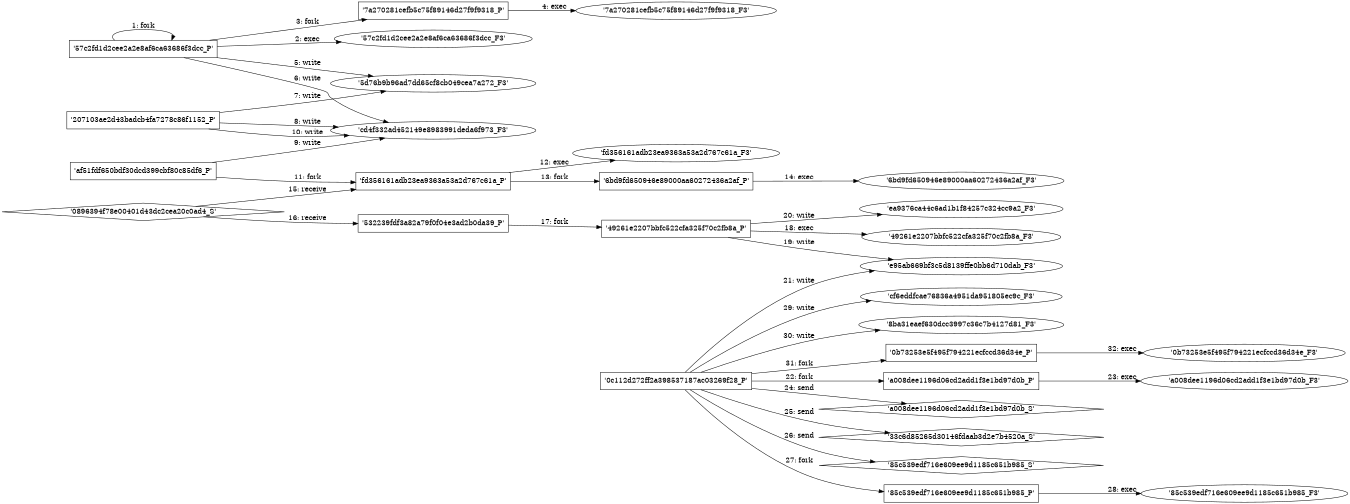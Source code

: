 digraph "D:\Learning\Paper\apt\基于CTI的攻击预警\Dataset\攻击图\ASGfromALLCTI\Hide and Seek IoT Botnet resurfaces with new tricks, persistence.dot" {
rankdir="LR"
size="9"
fixedsize="false"
splines="true"
nodesep=0.3
ranksep=0
fontsize=10
overlap="scalexy"
engine= "neato"
	"'57c2fd1d2cee2a2e8af6ca63686f3dcc_P'" [node_type=Process shape=box]
	"'57c2fd1d2cee2a2e8af6ca63686f3dcc_P'" [node_type=Process shape=box]
	"'57c2fd1d2cee2a2e8af6ca63686f3dcc_P'" -> "'57c2fd1d2cee2a2e8af6ca63686f3dcc_P'" [label="1: fork"]
	"'57c2fd1d2cee2a2e8af6ca63686f3dcc_P'" [node_type=Process shape=box]
	"'57c2fd1d2cee2a2e8af6ca63686f3dcc_F3'" [node_type=File shape=ellipse]
	"'57c2fd1d2cee2a2e8af6ca63686f3dcc_P'" -> "'57c2fd1d2cee2a2e8af6ca63686f3dcc_F3'" [label="2: exec"]
	"'57c2fd1d2cee2a2e8af6ca63686f3dcc_P'" [node_type=Process shape=box]
	"'7a270281cefb5c75f89146d27f9f9318_P'" [node_type=Process shape=box]
	"'57c2fd1d2cee2a2e8af6ca63686f3dcc_P'" -> "'7a270281cefb5c75f89146d27f9f9318_P'" [label="3: fork"]
	"'7a270281cefb5c75f89146d27f9f9318_P'" [node_type=Process shape=box]
	"'7a270281cefb5c75f89146d27f9f9318_F3'" [node_type=File shape=ellipse]
	"'7a270281cefb5c75f89146d27f9f9318_P'" -> "'7a270281cefb5c75f89146d27f9f9318_F3'" [label="4: exec"]
	"'5d76b9b96ad7dd65cf8cb049cea7a272_F3'" [node_type=file shape=ellipse]
	"'57c2fd1d2cee2a2e8af6ca63686f3dcc_P'" [node_type=Process shape=box]
	"'57c2fd1d2cee2a2e8af6ca63686f3dcc_P'" -> "'5d76b9b96ad7dd65cf8cb049cea7a272_F3'" [label="5: write"]
	"'cd4f332ad452149e8983991deda6f973_F3'" [node_type=file shape=ellipse]
	"'57c2fd1d2cee2a2e8af6ca63686f3dcc_P'" [node_type=Process shape=box]
	"'57c2fd1d2cee2a2e8af6ca63686f3dcc_P'" -> "'cd4f332ad452149e8983991deda6f973_F3'" [label="6: write"]
	"'5d76b9b96ad7dd65cf8cb049cea7a272_F3'" [node_type=file shape=ellipse]
	"'207103ae2d43badcb4fa7278c86f1152_P'" [node_type=Process shape=box]
	"'207103ae2d43badcb4fa7278c86f1152_P'" -> "'5d76b9b96ad7dd65cf8cb049cea7a272_F3'" [label="7: write"]
	"'cd4f332ad452149e8983991deda6f973_F3'" [node_type=file shape=ellipse]
	"'207103ae2d43badcb4fa7278c86f1152_P'" [node_type=Process shape=box]
	"'207103ae2d43badcb4fa7278c86f1152_P'" -> "'cd4f332ad452149e8983991deda6f973_F3'" [label="8: write"]
	"'cd4f332ad452149e8983991deda6f973_F3'" [node_type=file shape=ellipse]
	"'af51fdf650bdf30dcd399cbf80c85df6_P'" [node_type=Process shape=box]
	"'af51fdf650bdf30dcd399cbf80c85df6_P'" -> "'cd4f332ad452149e8983991deda6f973_F3'" [label="9: write"]
	"'cd4f332ad452149e8983991deda6f973_F3'" [node_type=file shape=ellipse]
	"'207103ae2d43badcb4fa7278c86f1152_P'" [node_type=Process shape=box]
	"'207103ae2d43badcb4fa7278c86f1152_P'" -> "'cd4f332ad452149e8983991deda6f973_F3'" [label="10: write"]
	"'af51fdf650bdf30dcd399cbf80c85df6_P'" [node_type=Process shape=box]
	"'fd356161adb23ea9363a53a2d767c61a_P'" [node_type=Process shape=box]
	"'af51fdf650bdf30dcd399cbf80c85df6_P'" -> "'fd356161adb23ea9363a53a2d767c61a_P'" [label="11: fork"]
	"'fd356161adb23ea9363a53a2d767c61a_P'" [node_type=Process shape=box]
	"'fd356161adb23ea9363a53a2d767c61a_F3'" [node_type=File shape=ellipse]
	"'fd356161adb23ea9363a53a2d767c61a_P'" -> "'fd356161adb23ea9363a53a2d767c61a_F3'" [label="12: exec"]
	"'fd356161adb23ea9363a53a2d767c61a_P'" [node_type=Process shape=box]
	"'6bd9fd650946e89000aa60272436a2af_P'" [node_type=Process shape=box]
	"'fd356161adb23ea9363a53a2d767c61a_P'" -> "'6bd9fd650946e89000aa60272436a2af_P'" [label="13: fork"]
	"'6bd9fd650946e89000aa60272436a2af_P'" [node_type=Process shape=box]
	"'6bd9fd650946e89000aa60272436a2af_F3'" [node_type=File shape=ellipse]
	"'6bd9fd650946e89000aa60272436a2af_P'" -> "'6bd9fd650946e89000aa60272436a2af_F3'" [label="14: exec"]
	"'fd356161adb23ea9363a53a2d767c61a_P'" [node_type=Process shape=box]
	"'0896394f78e00401d43dc2cea20c0ad4_S'" [node_type=Socket shape=diamond]
	"'0896394f78e00401d43dc2cea20c0ad4_S'" -> "'fd356161adb23ea9363a53a2d767c61a_P'" [label="15: receive"]
	"'532239fdf3a82a79f0f04e3ad2b0da39_P'" [node_type=Process shape=box]
	"'0896394f78e00401d43dc2cea20c0ad4_S'" [node_type=Socket shape=diamond]
	"'0896394f78e00401d43dc2cea20c0ad4_S'" -> "'532239fdf3a82a79f0f04e3ad2b0da39_P'" [label="16: receive"]
	"'532239fdf3a82a79f0f04e3ad2b0da39_P'" [node_type=Process shape=box]
	"'49261e2207bbfc522cfa325f70c2fb8a_P'" [node_type=Process shape=box]
	"'532239fdf3a82a79f0f04e3ad2b0da39_P'" -> "'49261e2207bbfc522cfa325f70c2fb8a_P'" [label="17: fork"]
	"'49261e2207bbfc522cfa325f70c2fb8a_P'" [node_type=Process shape=box]
	"'49261e2207bbfc522cfa325f70c2fb8a_F3'" [node_type=File shape=ellipse]
	"'49261e2207bbfc522cfa325f70c2fb8a_P'" -> "'49261e2207bbfc522cfa325f70c2fb8a_F3'" [label="18: exec"]
	"'e95ab669bf3c5d8139ffe0bb6d710dab_F3'" [node_type=file shape=ellipse]
	"'49261e2207bbfc522cfa325f70c2fb8a_P'" [node_type=Process shape=box]
	"'49261e2207bbfc522cfa325f70c2fb8a_P'" -> "'e95ab669bf3c5d8139ffe0bb6d710dab_F3'" [label="19: write"]
	"'ea9376ca44c6ad1b1f84257c324cc9a2_F3'" [node_type=file shape=ellipse]
	"'49261e2207bbfc522cfa325f70c2fb8a_P'" [node_type=Process shape=box]
	"'49261e2207bbfc522cfa325f70c2fb8a_P'" -> "'ea9376ca44c6ad1b1f84257c324cc9a2_F3'" [label="20: write"]
	"'e95ab669bf3c5d8139ffe0bb6d710dab_F3'" [node_type=file shape=ellipse]
	"'0c112d272ff2a398537187ac03269f28_P'" [node_type=Process shape=box]
	"'0c112d272ff2a398537187ac03269f28_P'" -> "'e95ab669bf3c5d8139ffe0bb6d710dab_F3'" [label="21: write"]
	"'0c112d272ff2a398537187ac03269f28_P'" [node_type=Process shape=box]
	"'a008dee1196d06cd2add1f3e1bd97d0b_P'" [node_type=Process shape=box]
	"'0c112d272ff2a398537187ac03269f28_P'" -> "'a008dee1196d06cd2add1f3e1bd97d0b_P'" [label="22: fork"]
	"'a008dee1196d06cd2add1f3e1bd97d0b_P'" [node_type=Process shape=box]
	"'a008dee1196d06cd2add1f3e1bd97d0b_F3'" [node_type=File shape=ellipse]
	"'a008dee1196d06cd2add1f3e1bd97d0b_P'" -> "'a008dee1196d06cd2add1f3e1bd97d0b_F3'" [label="23: exec"]
	"'a008dee1196d06cd2add1f3e1bd97d0b_S'" [node_type=Socket shape=diamond]
	"'0c112d272ff2a398537187ac03269f28_P'" [node_type=Process shape=box]
	"'0c112d272ff2a398537187ac03269f28_P'" -> "'a008dee1196d06cd2add1f3e1bd97d0b_S'" [label="24: send"]
	"'33c6d85265d30146fdaab3d2e7b4520a_S'" [node_type=Socket shape=diamond]
	"'0c112d272ff2a398537187ac03269f28_P'" [node_type=Process shape=box]
	"'0c112d272ff2a398537187ac03269f28_P'" -> "'33c6d85265d30146fdaab3d2e7b4520a_S'" [label="25: send"]
	"'85c539edf716e609ee9d1185c651b985_S'" [node_type=Socket shape=diamond]
	"'0c112d272ff2a398537187ac03269f28_P'" [node_type=Process shape=box]
	"'0c112d272ff2a398537187ac03269f28_P'" -> "'85c539edf716e609ee9d1185c651b985_S'" [label="26: send"]
	"'0c112d272ff2a398537187ac03269f28_P'" [node_type=Process shape=box]
	"'85c539edf716e609ee9d1185c651b985_P'" [node_type=Process shape=box]
	"'0c112d272ff2a398537187ac03269f28_P'" -> "'85c539edf716e609ee9d1185c651b985_P'" [label="27: fork"]
	"'85c539edf716e609ee9d1185c651b985_P'" [node_type=Process shape=box]
	"'85c539edf716e609ee9d1185c651b985_F3'" [node_type=File shape=ellipse]
	"'85c539edf716e609ee9d1185c651b985_P'" -> "'85c539edf716e609ee9d1185c651b985_F3'" [label="28: exec"]
	"'cf6eddfcae76836a4951da951805ec9c_F3'" [node_type=file shape=ellipse]
	"'0c112d272ff2a398537187ac03269f28_P'" [node_type=Process shape=box]
	"'0c112d272ff2a398537187ac03269f28_P'" -> "'cf6eddfcae76836a4951da951805ec9c_F3'" [label="29: write"]
	"'8ba31eaef630dcc3997c36c7b4127d81_F3'" [node_type=file shape=ellipse]
	"'0c112d272ff2a398537187ac03269f28_P'" [node_type=Process shape=box]
	"'0c112d272ff2a398537187ac03269f28_P'" -> "'8ba31eaef630dcc3997c36c7b4127d81_F3'" [label="30: write"]
	"'0c112d272ff2a398537187ac03269f28_P'" [node_type=Process shape=box]
	"'0b73253e5f495f794221ecfccd36d34e_P'" [node_type=Process shape=box]
	"'0c112d272ff2a398537187ac03269f28_P'" -> "'0b73253e5f495f794221ecfccd36d34e_P'" [label="31: fork"]
	"'0b73253e5f495f794221ecfccd36d34e_P'" [node_type=Process shape=box]
	"'0b73253e5f495f794221ecfccd36d34e_F3'" [node_type=File shape=ellipse]
	"'0b73253e5f495f794221ecfccd36d34e_P'" -> "'0b73253e5f495f794221ecfccd36d34e_F3'" [label="32: exec"]
}
